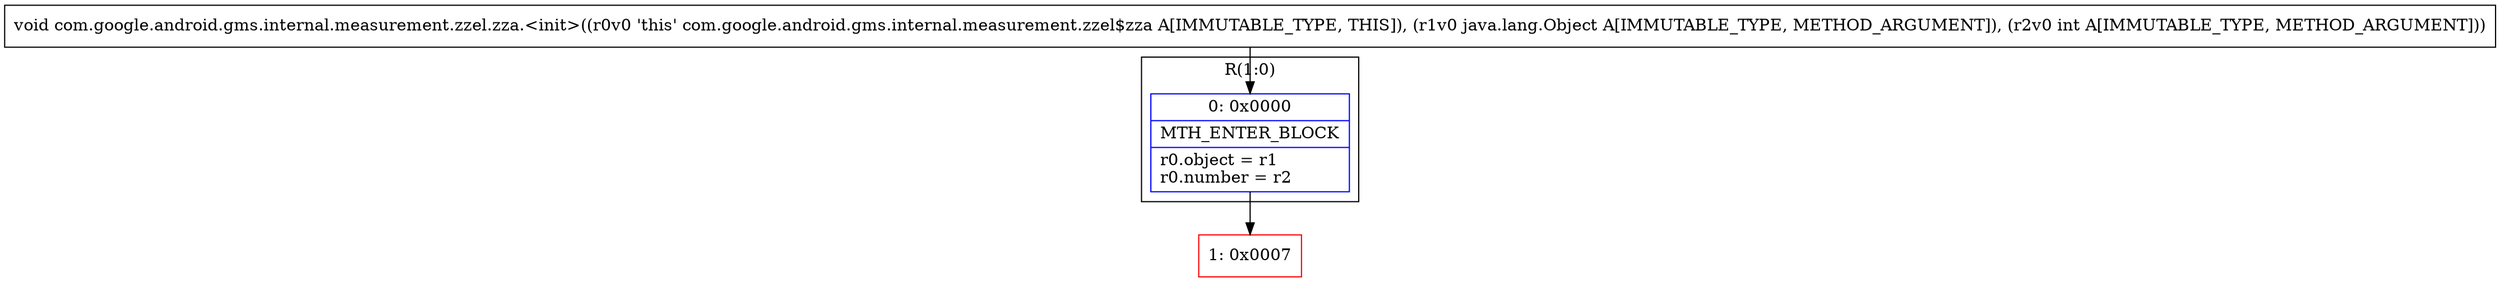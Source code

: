 digraph "CFG forcom.google.android.gms.internal.measurement.zzel.zza.\<init\>(Ljava\/lang\/Object;I)V" {
subgraph cluster_Region_1662835717 {
label = "R(1:0)";
node [shape=record,color=blue];
Node_0 [shape=record,label="{0\:\ 0x0000|MTH_ENTER_BLOCK\l|r0.object = r1\lr0.number = r2\l}"];
}
Node_1 [shape=record,color=red,label="{1\:\ 0x0007}"];
MethodNode[shape=record,label="{void com.google.android.gms.internal.measurement.zzel.zza.\<init\>((r0v0 'this' com.google.android.gms.internal.measurement.zzel$zza A[IMMUTABLE_TYPE, THIS]), (r1v0 java.lang.Object A[IMMUTABLE_TYPE, METHOD_ARGUMENT]), (r2v0 int A[IMMUTABLE_TYPE, METHOD_ARGUMENT])) }"];
MethodNode -> Node_0;
Node_0 -> Node_1;
}

